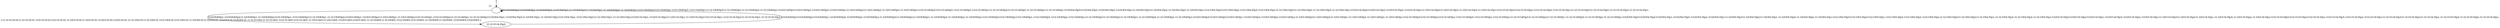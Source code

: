 digraph G {
  Initial [shape=point];
  Initial -> S0;
  S0 [label="", xlabel= "{}"];
  S0 -> S0 [label="t1t2t3t4t5p3;t1t2t3t4t5p2;-t1t2t3t4t5p3;-t1t2t3t4t5p1;t1-t2t3t4t5p3;t1-t2t3t4t5p2;-t1-t2t3t4t5p3;-t1-t2t3t4t5p1;t1t2-t3t4t5p3;t1t2-t3t4t5p2;-t1t2-t3t4t5p3;-t1t2-t3t4t5p1;t1-t2-t3t4t5p3;t1-t2-t3t4t5p2;-t1-t2-t3t4t5p3;-t1-t2-t3t4t5p1;t1t2t3-t4t5p3;t1t2t3-t4t5p2;-t1t2t3-t4t5p3;-t1t2t3-t4t5p1;t1-t2t3-t4t5p3;t1-t2t3-t4t5p2;-t1-t2t3-t4t5p3;-t1-t2t3-t4t5p1;t1t2-t3-t4t5p3;t1t2-t3-t4t5p2;-t1t2-t3-t4t5p3;-t1t2-t3-t4t5p1;t1-t2-t3-t4t5p3;t1-t2-t3-t4t5p2;-t1-t2-t3-t4t5p3;-t1-t2-t3-t4t5p1;t1t2t3t4-t5p3;t1t2t3t4-t5p2;-t1t2t3t4-t5p3;-t1t2t3t4-t5p1;t1-t2t3t4-t5p3;t1-t2t3t4-t5p2;-t1-t2t3t4-t5p3;-t1-t2t3t4-t5p1;t1t2-t3t4-t5p3;t1t2-t3t4-t5p2;-t1t2-t3t4-t5p3;-t1t2-t3t4-t5p1;t1-t2-t3t4-t5p3;t1-t2-t3t4-t5p2;-t1-t2-t3t4-t5p3;-t1-t2-t3t4-t5p1;t1t2t3-t4-t5p3;t1t2t3-t4-t5p2;-t1t2t3-t4-t5p3;-t1t2t3-t4-t5p1;t1-t2t3-t4-t5p3;t1-t2t3-t4-t5p2;-t1-t2t3-t4-t5p3;-t1-t2t3-t4-t5p1;t1t2-t3-t4-t5p3;t1t2-t3-t4-t5p2;-t1t2-t3-t4-t5p3;-t1t2-t3-t4-t5p1;t1-t2-t3-t4-t5p3;t1-t2-t3-t4-t5p2;-t1-t2-t3-t4-t5p3;-t1-t2-t3-t4-t5p1;"];
  S0 -> S1 [label="t1t2t3t4t5p1;-t1t2t3t4t5p2;t1-t2t3t4t5p1;-t1-t2t3t4t5p2;t1t2-t3t4t5p1;-t1t2-t3t4t5p2;t1-t2-t3t4t5p1;-t1-t2-t3t4t5p2;t1t2t3-t4t5p1;-t1t2t3-t4t5p2;t1-t2t3-t4t5p1;-t1-t2t3-t4t5p2;t1t2-t3-t4t5p1;-t1t2-t3-t4t5p2;t1-t2-t3-t4t5p1;-t1-t2-t3-t4t5p2;t1t2t3t4-t5p1;-t1t2t3t4-t5p2;t1-t2t3t4-t5p1;-t1-t2t3t4-t5p2;t1t2-t3t4-t5p1;-t1t2-t3t4-t5p2;t1-t2-t3t4-t5p1;-t1-t2-t3t4-t5p2;t1t2t3-t4-t5p1;-t1t2t3-t4-t5p2;t1-t2t3-t4-t5p1;-t1-t2t3-t4-t5p2;t1t2-t3-t4-t5p1;-t1t2-t3-t4-t5p2;t1-t2-t3-t4-t5p1;-t1-t2-t3-t4-t5p2;"];
  S1 [label="-t1-t2-t3-t4-t5p2;", xlabel= "{-t1-t2-t3-t4-t5,t1-t2-t3-t4-t5,-t1t2-t3-t4-t5,t1t2-t3-t4-t5,-t1-t2t3-t4-t5,t1-t2t3-t4-t5,-t1t2t3-t4-t5,t1t2t3-t4-t5,-t1-t2-t3t4-t5,t1-t2-t3t4-t5,-t1t2-t3t4-t5,t1t2-t3t4-t5,-t1-t2t3t4-t5,t1-t2t3t4-t5,-t1t2t3t4-t5,t1t2t3t4-t5,-t1-t2-t3-t4t5,t1-t2-t3-t4t5,-t1t2-t3-t4t5,t1t2-t3-t4t5,-t1-t2t3-t4t5,t1-t2t3-t4t5,-t1t2t3-t4t5,t1t2t3-t4t5,-t1-t2-t3t4t5,t1-t2-t3t4t5,-t1t2-t3t4t5,t1t2-t3t4t5,-t1-t2t3t4t5,t1-t2t3t4t5,-t1t2t3t4t5,t1t2t3t4t5,}"];
  S1 -> S0 [label="t1t2t3t4t5p3;t1t2t3t4t5p2;t1t2t3t4t5p1;-t1t2t3t4t5p3;-t1t2t3t4t5p2;-t1t2t3t4t5p1;t1-t2t3t4t5p3;t1-t2t3t4t5p2;t1-t2t3t4t5p1;-t1-t2t3t4t5p3;-t1-t2t3t4t5p2;-t1-t2t3t4t5p1;t1t2-t3t4t5p3;t1t2-t3t4t5p2;t1t2-t3t4t5p1;-t1t2-t3t4t5p3;-t1t2-t3t4t5p2;-t1t2-t3t4t5p1;t1-t2-t3t4t5p3;t1-t2-t3t4t5p2;t1-t2-t3t4t5p1;-t1-t2-t3t4t5p3;-t1-t2-t3t4t5p2;-t1-t2-t3t4t5p1;t1t2t3-t4t5p3;t1t2t3-t4t5p2;t1t2t3-t4t5p1;-t1t2t3-t4t5p3;-t1t2t3-t4t5p2;-t1t2t3-t4t5p1;t1-t2t3-t4t5p3;t1-t2t3-t4t5p2;t1-t2t3-t4t5p1;-t1-t2t3-t4t5p3;-t1-t2t3-t4t5p2;-t1-t2t3-t4t5p1;t1t2-t3-t4t5p3;t1t2-t3-t4t5p2;t1t2-t3-t4t5p1;-t1t2-t3-t4t5p3;-t1t2-t3-t4t5p2;-t1t2-t3-t4t5p1;t1-t2-t3-t4t5p3;t1-t2-t3-t4t5p2;t1-t2-t3-t4t5p1;-t1-t2-t3-t4t5p3;-t1-t2-t3-t4t5p2;-t1-t2-t3-t4t5p1;t1t2t3t4-t5p3;t1t2t3t4-t5p2;t1t2t3t4-t5p1;-t1t2t3t4-t5p3;-t1t2t3t4-t5p2;-t1t2t3t4-t5p1;t1-t2t3t4-t5p3;t1-t2t3t4-t5p2;t1-t2t3t4-t5p1;-t1-t2t3t4-t5p3;-t1-t2t3t4-t5p2;-t1-t2t3t4-t5p1;t1t2-t3t4-t5p3;t1t2-t3t4-t5p2;t1t2-t3t4-t5p1;-t1t2-t3t4-t5p3;-t1t2-t3t4-t5p2;-t1t2-t3t4-t5p1;t1-t2-t3t4-t5p3;t1-t2-t3t4-t5p2;t1-t2-t3t4-t5p1;-t1-t2-t3t4-t5p3;-t1-t2-t3t4-t5p2;-t1-t2-t3t4-t5p1;t1t2t3-t4-t5p3;t1t2t3-t4-t5p2;t1t2t3-t4-t5p1;-t1t2t3-t4-t5p3;-t1t2t3-t4-t5p2;-t1t2t3-t4-t5p1;t1-t2t3-t4-t5p3;t1-t2t3-t4-t5p2;t1-t2t3-t4-t5p1;-t1-t2t3-t4-t5p3;-t1-t2t3-t4-t5p2;-t1-t2t3-t4-t5p1;t1t2-t3-t4-t5p3;t1t2-t3-t4-t5p2;t1t2-t3-t4-t5p1;-t1t2-t3-t4-t5p3;-t1t2-t3-t4-t5p2;-t1t2-t3-t4-t5p1;t1-t2-t3-t4-t5p3;t1-t2-t3-t4-t5p2;t1-t2-t3-t4-t5p1;-t1-t2-t3-t4-t5p3;-t1-t2-t3-t4-t5p2;-t1-t2-t3-t4-t5p1;"];
}